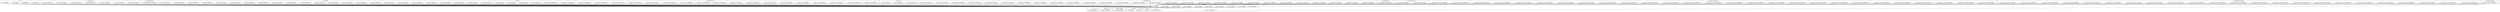 digraph {
graph [overlap=false]
subgraph cluster_U64 {
	label="U64";
	"U64::BEGIN@819";
	"U64::BEGIN@820";
	"U64::BEGIN@818";
	"U64::BEGIN@821";
}
subgraph cluster_URI__punycode {
	label="URI::_punycode";
	"URI::_punycode::BEGIN@15";
	"URI::_punycode::BEGIN@16";
	"URI::_punycode::BEGIN@20";
	"URI::_punycode::BEGIN@18";
	"URI::_punycode::BEGIN@14";
	"URI::_punycode::BEGIN@17";
	"URI::_punycode::BEGIN@19";
}
subgraph cluster_XML_CompactTree_XS {
	label="XML::CompactTree::XS";
	"XML::CompactTree::XS::BEGIN@23";
}
subgraph cluster_vars {
	label="vars";
	"vars::import";
}
subgraph cluster_XML_LibXML {
	label="XML::LibXML";
	"XML::LibXML::BEGIN@178";
	"XML::LibXML::BEGIN@21";
	"XML::LibXML::BEGIN@20";
	"XML::LibXML::BEGIN@168";
	"XML::LibXML::BEGIN@170";
	"XML::LibXML::BEGIN@234";
	"XML::LibXML::BEGIN@166";
	"XML::LibXML::BEGIN@161";
	"XML::LibXML::BEGIN@169";
	"XML::LibXML::BEGIN@164";
	"XML::LibXML::BEGIN@173";
	"XML::LibXML::BEGIN@165";
	"XML::LibXML::BEGIN@177";
	"XML::LibXML::BEGIN@176";
	"XML::LibXML::BEGIN@160";
	"XML::LibXML::BEGIN@162";
	"XML::LibXML::BEGIN@174";
	"XML::LibXML::BEGIN@259";
	"XML::LibXML::BEGIN@163";
	"XML::LibXML::BEGIN@159";
	"XML::LibXML::BEGIN@171";
	"XML::LibXML::BEGIN@175";
	"XML::LibXML::BEGIN@167";
	"XML::LibXML::BEGIN@172";
}
subgraph cluster_mro {
	label="mro";
	"mro::method_changed_in";
}
subgraph cluster_JSON_Any {
	label="JSON::Any";
	"JSON::Any::BEGIN@23";
	"JSON::Any::BEGIN@22";
	"JSON::Any::BEGIN@25";
	"JSON::Any::BEGIN@24";
}
subgraph cluster_Compress_Raw_Zlib {
	label="Compress::Raw::Zlib";
	"Compress::Raw::Zlib::BEGIN@106";
	"Compress::Raw::Zlib::BEGIN@108";
	"Compress::Raw::Zlib::BEGIN@105";
	"Compress::Raw::Zlib::BEGIN@103";
	"Compress::Raw::Zlib::BEGIN@84";
	"Compress::Raw::Zlib::BEGIN@87";
	"Compress::Raw::Zlib::BEGIN@86";
	"Compress::Raw::Zlib::BEGIN@115";
	"Compress::Raw::Zlib::BEGIN@70";
	"Compress::Raw::Zlib::BEGIN@71";
	"Compress::Raw::Zlib::BEGIN@102";
	"Compress::Raw::Zlib::BEGIN@85";
	"Compress::Raw::Zlib::BEGIN@104";
	"Compress::Raw::Zlib::BEGIN@113";
	"Compress::Raw::Zlib::BEGIN@110";
	"Compress::Raw::Zlib::BEGIN@111";
	"Compress::Raw::Zlib::BEGIN@101";
	"Compress::Raw::Zlib::BEGIN@83";
	"Compress::Raw::Zlib::BEGIN@112";
	"Compress::Raw::Zlib::BEGIN@114";
}
subgraph cluster_warnings_register {
	label="warnings::register";
	"warnings::register::import";
}
subgraph cluster_Internals {
	label="Internals";
	"Internals::SvREADONLY";
}
subgraph cluster_Class_MOP_Method_Meta {
	label="Class::MOP::Method::Meta";
	"Class::MOP::Method::Meta::BEGIN@16";
}
subgraph cluster_strict {
	label="strict";
	"strict::import";
	"strict::unimport";
}
subgraph cluster_constant {
	label="constant";
	"constant::import";
	"constant::BEGIN@4";
	"constant::BEGIN@3";
	"constant::BEGIN@114";
	"constant::BEGIN@25";
	"constant::BEGIN@29";
	"constant::BEGIN@52";
	"constant::CORE:regcomp";
	"constant::CORE:qr";
	"constant::BEGIN@2";
	"constant::CORE:match";
	"constant::BEGIN@6";
}
subgraph cluster_Time_Local {
	label="Time::Local";
	"Time::Local::BEGIN@28";
	"Time::Local::BEGIN@29";
	"Time::Local::BEGIN@27";
}
subgraph cluster_XML_LibXML_Error {
	label="XML::LibXML::Error";
	"XML::LibXML::Error::BEGIN@45";
	"XML::LibXML::Error::BEGIN@27";
	"XML::LibXML::Error::BEGIN@47";
	"XML::LibXML::Error::BEGIN@30";
	"XML::LibXML::Error::BEGIN@48";
	"XML::LibXML::Error::BEGIN@29";
	"XML::LibXML::Error::BEGIN@37";
	"XML::LibXML::Error::BEGIN@55";
	"XML::LibXML::Error::BEGIN@43";
	"XML::LibXML::Error::BEGIN@40";
	"XML::LibXML::Error::BEGIN@28";
	"XML::LibXML::Error::BEGIN@49";
	"XML::LibXML::Error::BEGIN@42";
	"XML::LibXML::Error::BEGIN@38";
	"XML::LibXML::Error::BEGIN@41";
	"XML::LibXML::Error::BEGIN@53";
	"XML::LibXML::Error::BEGIN@36";
	"XML::LibXML::Error::BEGIN@44";
	"XML::LibXML::Error::BEGIN@52";
	"XML::LibXML::Error::BEGIN@34";
	"XML::LibXML::Error::BEGIN@50";
	"XML::LibXML::Error::BEGIN@33";
	"XML::LibXML::Error::BEGIN@54";
	"XML::LibXML::Error::BEGIN@35";
	"XML::LibXML::Error::BEGIN@32";
	"XML::LibXML::Error::BEGIN@46";
	"XML::LibXML::Error::BEGIN@51";
	"XML::LibXML::Error::BEGIN@39";
}
subgraph cluster_XML_LibXML_Reader {
	label="XML::LibXML::Reader";
	"XML::LibXML::Reader::BEGIN@28";
}
subgraph cluster_IO_Uncompress_Base {
	label="IO::Uncompress::Base";
	"IO::Uncompress::Base::BEGIN@14";
	"IO::Uncompress::Base::BEGIN@15";
}
subgraph cluster_IO_Compress_Gzip_Constants {
	label="IO::Compress::Gzip::Constants";
	"IO::Compress::Gzip::Constants::BEGIN@66";
	"IO::Compress::Gzip::Constants::BEGIN@84";
	"IO::Compress::Gzip::Constants::BEGIN@75";
	"IO::Compress::Gzip::Constants::BEGIN@111";
	"IO::Compress::Gzip::Constants::BEGIN@74";
	"IO::Compress::Gzip::Constants::BEGIN@70";
	"IO::Compress::Gzip::Constants::BEGIN@69";
	"IO::Compress::Gzip::Constants::BEGIN@109";
	"IO::Compress::Gzip::Constants::BEGIN@80";
	"IO::Compress::Gzip::Constants::BEGIN@87";
	"IO::Compress::Gzip::Constants::BEGIN@89";
	"IO::Compress::Gzip::Constants::BEGIN@82";
	"IO::Compress::Gzip::Constants::BEGIN@76";
	"IO::Compress::Gzip::Constants::BEGIN@115";
	"IO::Compress::Gzip::Constants::BEGIN@78";
	"IO::Compress::Gzip::Constants::BEGIN@114";
	"IO::Compress::Gzip::Constants::BEGIN@65";
	"IO::Compress::Gzip::Constants::BEGIN@77";
	"IO::Compress::Gzip::Constants::BEGIN@143";
	"IO::Compress::Gzip::Constants::BEGIN@92";
	"IO::Compress::Gzip::Constants::BEGIN@67";
	"IO::Compress::Gzip::Constants::BEGIN@73";
	"IO::Compress::Gzip::Constants::BEGIN@113";
	"IO::Compress::Gzip::Constants::BEGIN@90";
	"IO::Compress::Gzip::Constants::BEGIN@119";
	"IO::Compress::Gzip::Constants::BEGIN@88";
	"IO::Compress::Gzip::Constants::BEGIN@86";
}
subgraph cluster_IO_Compress_Base_Common {
	label="IO::Compress::Base::Common";
	"IO::Compress::Base::Common::BEGIN@463";
	"IO::Compress::Base::Common::BEGIN@477";
	"IO::Compress::Base::Common::BEGIN@41";
	"IO::Compress::Base::Common::BEGIN@469";
	"IO::Compress::Base::Common::BEGIN@466";
	"IO::Compress::Base::Common::BEGIN@461";
	"IO::Compress::Base::Common::BEGIN@473";
	"IO::Compress::Base::Common::BEGIN@474";
	"IO::Compress::Base::Common::BEGIN@130";
	"IO::Compress::Base::Common::BEGIN@44";
	"IO::Compress::Base::Common::BEGIN@134";
	"IO::Compress::Base::Common::BEGIN@476";
	"IO::Compress::Base::Common::BEGIN@132";
	"IO::Compress::Base::Common::BEGIN@43";
	"IO::Compress::Base::Common::BEGIN@462";
	"IO::Compress::Base::Common::BEGIN@478";
	"IO::Compress::Base::Common::BEGIN@42";
	"IO::Compress::Base::Common::BEGIN@475";
	"IO::Compress::Base::Common::BEGIN@470";
	"IO::Compress::Base::Common::BEGIN@465";
	"IO::Compress::Base::Common::BEGIN@464";
	"IO::Compress::Base::Common::BEGIN@131";
	"IO::Compress::Base::Common::BEGIN@471";
}
"constant::import" -> "mro::method_changed_in";
"constant::import" -> "Internals::SvREADONLY";
"Class::MOP::Method::Meta::BEGIN@16" -> "constant::BEGIN@25";
"Class::MOP::Method::Meta::BEGIN@16" -> "constant::BEGIN@114";
"constant::BEGIN@4" -> "warnings::register::import";
"Class::MOP::Method::Meta::BEGIN@16" -> "constant::BEGIN@29";
"Class::MOP::Method::Meta::BEGIN@16" -> "constant::BEGIN@4";
"XML::LibXML::BEGIN@21" -> "constant::import";
"Compress::Raw::Zlib::BEGIN@84" -> "constant::import";
"IO::Compress::Base::Common::BEGIN@466" -> "constant::import";
"URI::_punycode::BEGIN@16" -> "constant::import";
"XML::LibXML::Error::BEGIN@29" -> "constant::import";
"IO::Compress::Base::Common::BEGIN@132" -> "constant::import";
"IO::Compress::Base::Common::BEGIN@462" -> "constant::import";
"XML::LibXML::BEGIN@164" -> "constant::import";
"XML::LibXML::BEGIN@176" -> "constant::import";
"IO::Compress::Gzip::Constants::BEGIN@78" -> "constant::import";
"XML::LibXML::BEGIN@162" -> "constant::import";
"IO::Uncompress::Base::BEGIN@14" -> "constant::import";
"XML::LibXML::Error::BEGIN@50" -> "constant::import";
"XML::LibXML::Error::BEGIN@33" -> "constant::import";
"Time::Local::BEGIN@27" -> "constant::import";
"XML::LibXML::Error::BEGIN@35" -> "constant::import";
"IO::Compress::Gzip::Constants::BEGIN@88" -> "constant::import";
"IO::Compress::Base::Common::BEGIN@471" -> "constant::import";
"Compress::Raw::Zlib::BEGIN@105" -> "constant::import";
"Compress::Raw::Zlib::BEGIN@87" -> "constant::import";
"Compress::Raw::Zlib::BEGIN@71" -> "constant::import";
"XML::LibXML::Error::BEGIN@55" -> "constant::import";
"XML::LibXML::Error::BEGIN@43" -> "constant::import";
"IO::Compress::Base::Common::BEGIN@474" -> "constant::import";
"Compress::Raw::Zlib::BEGIN@102" -> "constant::import";
"IO::Compress::Base::Common::BEGIN@134" -> "constant::import";
"IO::Compress::Base::Common::BEGIN@476" -> "constant::import";
"IO::Compress::Base::Common::BEGIN@43" -> "constant::import";
"URI::_punycode::BEGIN@15" -> "constant::import";
"IO::Compress::Gzip::Constants::BEGIN@115" -> "constant::import";
"XML::LibXML::BEGIN@174" -> "constant::import";
"IO::Compress::Gzip::Constants::BEGIN@90" -> "constant::import";
"URI::_punycode::BEGIN@20" -> "constant::import";
"IO::Compress::Base::Common::BEGIN@465" -> "constant::import";
"XML::LibXML::Error::BEGIN@39" -> "constant::import";
"IO::Compress::Gzip::Constants::BEGIN@86" -> "constant::import";
"XML::LibXML::Error::BEGIN@45" -> "constant::import";
"Compress::Raw::Zlib::BEGIN@108" -> "constant::import";
"IO::Compress::Base::Common::BEGIN@477" -> "constant::import";
"IO::Compress::Gzip::Constants::BEGIN@70" -> "constant::import";
"IO::Compress::Base::Common::BEGIN@469" -> "constant::import";
"XML::LibXML::Error::BEGIN@30" -> "constant::import";
"URI::_punycode::BEGIN@19" -> "constant::import";
"XML::CompactTree::XS::BEGIN@23" -> "constant::import";
"XML::LibXML::Error::BEGIN@40" -> "constant::import";
"XML::LibXML::Error::BEGIN@49" -> "constant::import";
"XML::LibXML::Error::BEGIN@42" -> "constant::import";
"Time::Local::BEGIN@28" -> "constant::import";
"XML::LibXML::Error::BEGIN@53" -> "constant::import";
"Compress::Raw::Zlib::BEGIN@111" -> "constant::import";
"Compress::Raw::Zlib::BEGIN@101" -> "constant::import";
"IO::Uncompress::Base::BEGIN@15" -> "constant::import";
"XML::LibXML::Reader::BEGIN@28" -> "constant::import";
"XML::LibXML::BEGIN@160" -> "constant::import";
"IO::Compress::Gzip::Constants::BEGIN@114" -> "constant::import";
"XML::LibXML::BEGIN@171" -> "constant::import";
"XML::LibXML::BEGIN@175" -> "constant::import";
"IO::Compress::Gzip::Constants::BEGIN@84" -> "constant::import";
"XML::LibXML::Error::BEGIN@47" -> "constant::import";
"Compress::Raw::Zlib::BEGIN@103" -> "constant::import";
"IO::Compress::Gzip::Constants::BEGIN@109" -> "constant::import";
"IO::Compress::Gzip::Constants::BEGIN@69" -> "constant::import";
"IO::Compress::Base::Common::BEGIN@473" -> "constant::import";
"Compress::Raw::Zlib::BEGIN@85" -> "constant::import";
"XML::LibXML::Error::BEGIN@28" -> "constant::import";
"IO::Compress::Gzip::Constants::BEGIN@82" -> "constant::import";
"IO::Compress::Gzip::Constants::BEGIN@76" -> "constant::import";
"Compress::Raw::Zlib::BEGIN@113" -> "constant::import";
"XML::LibXML::BEGIN@173" -> "constant::import";
"XML::LibXML::BEGIN@177" -> "constant::import";
"XML::LibXML::Error::BEGIN@52" -> "constant::import";
"IO::Compress::Gzip::Constants::BEGIN@65" -> "constant::import";
"XML::LibXML::BEGIN@259" -> "constant::import";
"XML::LibXML::BEGIN@167" -> "constant::import";
"Compress::Raw::Zlib::BEGIN@114" -> "constant::import";
"XML::LibXML::Error::BEGIN@32" -> "constant::import";
"IO::Compress::Base::Common::BEGIN@131" -> "constant::import";
"IO::Compress::Gzip::Constants::BEGIN@66" -> "constant::import";
"XML::LibXML::BEGIN@178" -> "constant::import";
"IO::Compress::Gzip::Constants::BEGIN@74" -> "constant::import";
"IO::Compress::Base::Common::BEGIN@41" -> "constant::import";
"IO::Compress::Gzip::Constants::BEGIN@87" -> "constant::import";
"IO::Compress::Gzip::Constants::BEGIN@89" -> "constant::import";
"JSON::Any::BEGIN@22" -> "constant::import";
"URI::_punycode::BEGIN@17" -> "constant::import";
"XML::LibXML::BEGIN@169" -> "constant::import";
"XML::LibXML::Error::BEGIN@41" -> "constant::import";
"XML::LibXML::Error::BEGIN@38" -> "constant::import";
"Compress::Raw::Zlib::BEGIN@110" -> "constant::import";
"XML::LibXML::Error::BEGIN@36" -> "constant::import";
"XML::LibXML::BEGIN@165" -> "constant::import";
"U64::BEGIN@820" -> "constant::import";
"Compress::Raw::Zlib::BEGIN@83" -> "constant::import";
"XML::LibXML::BEGIN@163" -> "constant::import";
"XML::LibXML::Error::BEGIN@34" -> "constant::import";
"Class::MOP::Method::Meta::BEGIN@16" -> "constant::import";
"IO::Compress::Gzip::Constants::BEGIN@143" -> "constant::import";
"IO::Compress::Gzip::Constants::BEGIN@113" -> "constant::import";
"IO::Compress::Gzip::Constants::BEGIN@73" -> "constant::import";
"XML::LibXML::BEGIN@159" -> "constant::import";
"IO::Compress::Base::Common::BEGIN@470" -> "constant::import";
"IO::Compress::Gzip::Constants::BEGIN@67" -> "constant::import";
"IO::Compress::Base::Common::BEGIN@464" -> "constant::import";
"XML::LibXML::Error::BEGIN@51" -> "constant::import";
"Compress::Raw::Zlib::BEGIN@106" -> "constant::import";
"IO::Compress::Gzip::Constants::BEGIN@111" -> "constant::import";
"URI::_punycode::BEGIN@14" -> "constant::import";
"XML::LibXML::BEGIN@168" -> "constant::import";
"JSON::Any::BEGIN@24" -> "constant::import";
"Compress::Raw::Zlib::BEGIN@70" -> "constant::import";
"Compress::Raw::Zlib::BEGIN@115" -> "constant::import";
"IO::Compress::Base::Common::BEGIN@461" -> "constant::import";
"XML::LibXML::Error::BEGIN@37" -> "constant::import";
"IO::Compress::Gzip::Constants::BEGIN@80" -> "constant::import";
"IO::Compress::Base::Common::BEGIN@44" -> "constant::import";
"XML::LibXML::BEGIN@161" -> "constant::import";
"U64::BEGIN@821" -> "constant::import";
"XML::LibXML::Error::BEGIN@44" -> "constant::import";
"IO::Compress::Base::Common::BEGIN@475" -> "constant::import";
"IO::Compress::Base::Common::BEGIN@42" -> "constant::import";
"XML::LibXML::Error::BEGIN@54" -> "constant::import";
"XML::LibXML::Error::BEGIN@46" -> "constant::import";
"IO::Compress::Base::Common::BEGIN@463" -> "constant::import";
"XML::LibXML::BEGIN@20" -> "constant::import";
"XML::LibXML::BEGIN@170" -> "constant::import";
"IO::Compress::Base::Common::BEGIN@130" -> "constant::import";
"XML::LibXML::BEGIN@166" -> "constant::import";
"URI::_punycode::BEGIN@18" -> "constant::import";
"IO::Compress::Base::Common::BEGIN@478" -> "constant::import";
"IO::Compress::Gzip::Constants::BEGIN@77" -> "constant::import";
"IO::Compress::Gzip::Constants::BEGIN@92" -> "constant::import";
"IO::Compress::Gzip::Constants::BEGIN@119" -> "constant::import";
"XML::LibXML::BEGIN@172" -> "constant::import";
"IO::Compress::Gzip::Constants::BEGIN@75" -> "constant::import";
"XML::LibXML::Error::BEGIN@27" -> "constant::import";
"Compress::Raw::Zlib::BEGIN@86" -> "constant::import";
"JSON::Any::BEGIN@25" -> "constant::import";
"XML::LibXML::Error::BEGIN@48" -> "constant::import";
"U64::BEGIN@819" -> "constant::import";
"Time::Local::BEGIN@29" -> "constant::import";
"XML::LibXML::BEGIN@234" -> "constant::import";
"Compress::Raw::Zlib::BEGIN@104" -> "constant::import";
"JSON::Any::BEGIN@23" -> "constant::import";
"Compress::Raw::Zlib::BEGIN@112" -> "constant::import";
"U64::BEGIN@818" -> "constant::import";
"constant::BEGIN@29" -> "strict::unimport";
"constant::BEGIN@52" -> "strict::unimport";
"constant::BEGIN@114" -> "strict::unimport";
"constant::BEGIN@6" -> "vars::import";
"Class::MOP::Method::Meta::BEGIN@16" -> "constant::BEGIN@3";
"constant::BEGIN@3" -> "strict::import";
"constant::import" -> "constant::CORE:regcomp";
"Class::MOP::Method::Meta::BEGIN@16" -> "constant::CORE:regcomp";
"Class::MOP::Method::Meta::BEGIN@16" -> "constant::BEGIN@52";
"Class::MOP::Method::Meta::BEGIN@16" -> "constant::BEGIN@2";
"Class::MOP::Method::Meta::BEGIN@16" -> "constant::BEGIN@6";
"Class::MOP::Method::Meta::BEGIN@16" -> "constant::CORE:qr";
"constant::import" -> "constant::CORE:match";
}
